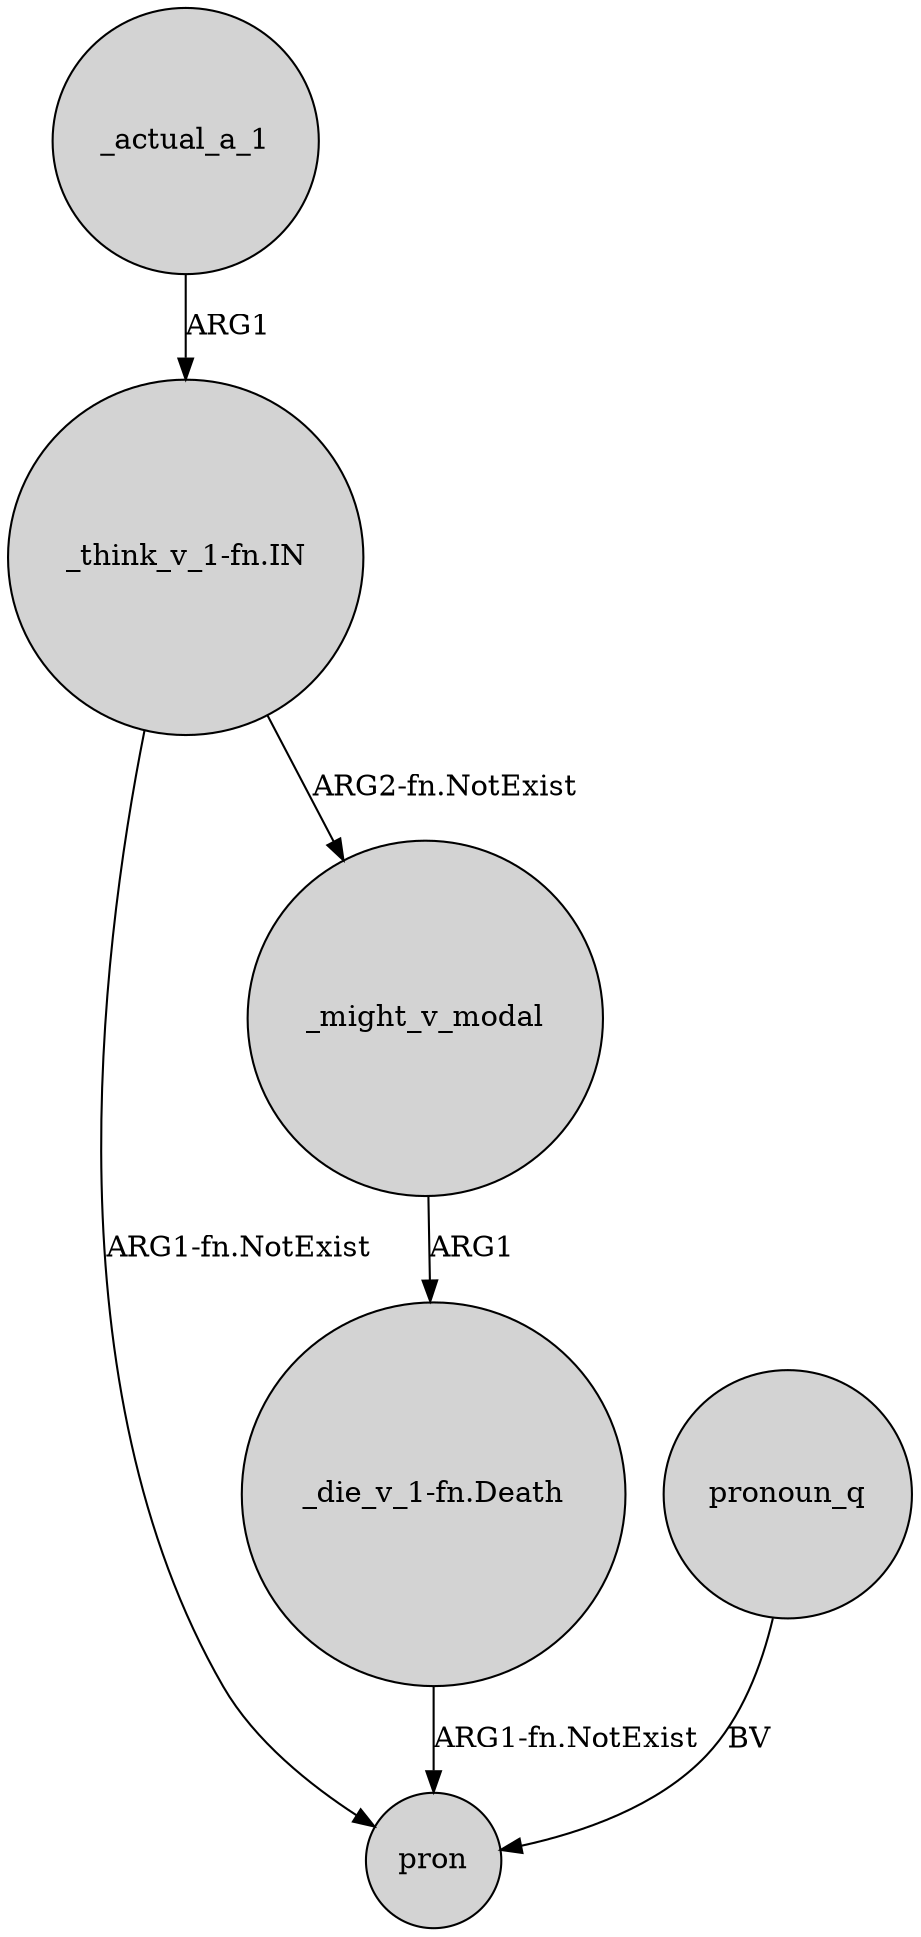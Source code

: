 digraph {
	node [shape=circle style=filled]
	"_die_v_1-fn.Death" -> pron [label="ARG1-fn.NotExist"]
	_might_v_modal -> "_die_v_1-fn.Death" [label=ARG1]
	"_think_v_1-fn.IN" -> _might_v_modal [label="ARG2-fn.NotExist"]
	"_think_v_1-fn.IN" -> pron [label="ARG1-fn.NotExist"]
	_actual_a_1 -> "_think_v_1-fn.IN" [label=ARG1]
	pronoun_q -> pron [label=BV]
}
